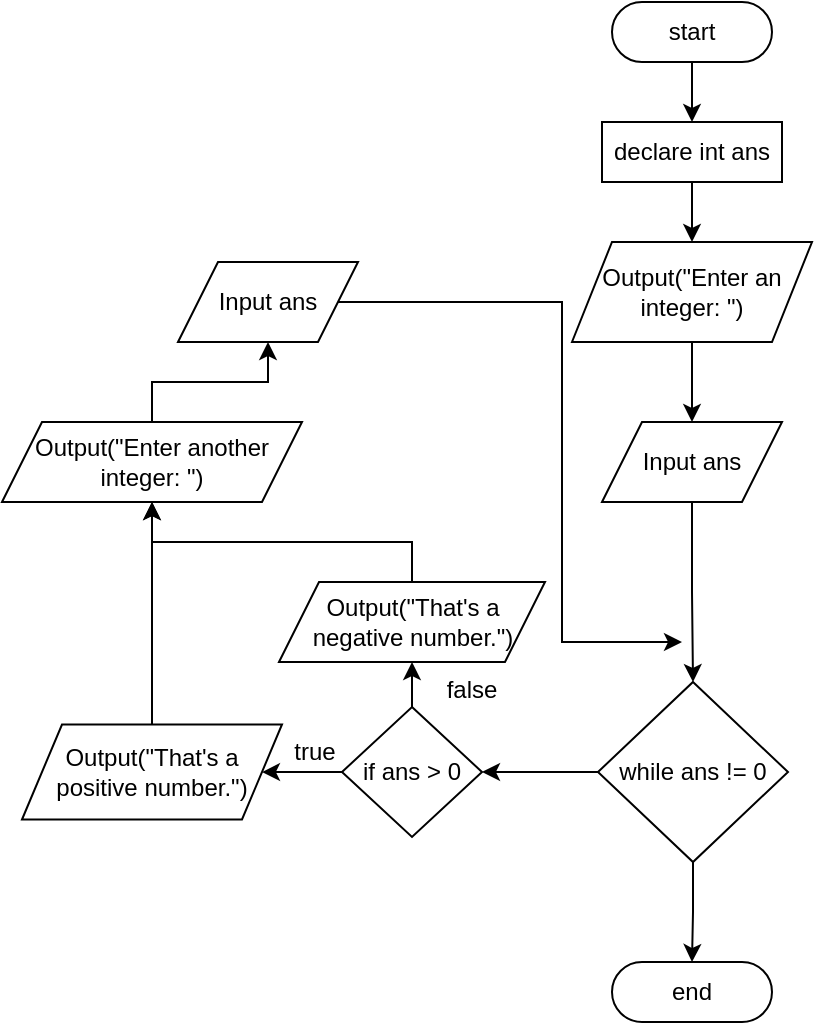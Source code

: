 <mxfile version="28.2.5">
  <diagram name="Page-1" id="PimbAe00bwnnPsknt1ur">
    <mxGraphModel dx="706" dy="746" grid="1" gridSize="10" guides="1" tooltips="1" connect="1" arrows="1" fold="1" page="1" pageScale="1" pageWidth="850" pageHeight="1100" math="0" shadow="0">
      <root>
        <mxCell id="0" />
        <mxCell id="1" parent="0" />
        <mxCell id="Q-m_CK_AbIpqtnuIQysX-2" value="" style="edgeStyle=orthogonalEdgeStyle;rounded=0;orthogonalLoop=1;jettySize=auto;html=1;" edge="1" parent="1" source="5lVzqHItozLWqn3NfXpI-1" target="Q-m_CK_AbIpqtnuIQysX-1">
          <mxGeometry relative="1" as="geometry" />
        </mxCell>
        <mxCell id="5lVzqHItozLWqn3NfXpI-1" value="start" style="html=1;dashed=0;whiteSpace=wrap;shape=mxgraph.dfd.start" parent="1" vertex="1">
          <mxGeometry x="385" y="10" width="80" height="30" as="geometry" />
        </mxCell>
        <mxCell id="5lVzqHItozLWqn3NfXpI-2" value="end" style="html=1;dashed=0;whiteSpace=wrap;shape=mxgraph.dfd.start" parent="1" vertex="1">
          <mxGeometry x="385" y="490" width="80" height="30" as="geometry" />
        </mxCell>
        <mxCell id="Q-m_CK_AbIpqtnuIQysX-4" value="" style="edgeStyle=orthogonalEdgeStyle;rounded=0;orthogonalLoop=1;jettySize=auto;html=1;" edge="1" parent="1" source="Q-m_CK_AbIpqtnuIQysX-1" target="Q-m_CK_AbIpqtnuIQysX-3">
          <mxGeometry relative="1" as="geometry" />
        </mxCell>
        <mxCell id="Q-m_CK_AbIpqtnuIQysX-1" value="declare int ans" style="rounded=0;whiteSpace=wrap;html=1;" vertex="1" parent="1">
          <mxGeometry x="380" y="70" width="90" height="30" as="geometry" />
        </mxCell>
        <mxCell id="Q-m_CK_AbIpqtnuIQysX-6" value="" style="edgeStyle=orthogonalEdgeStyle;rounded=0;orthogonalLoop=1;jettySize=auto;html=1;" edge="1" parent="1" source="Q-m_CK_AbIpqtnuIQysX-3" target="Q-m_CK_AbIpqtnuIQysX-5">
          <mxGeometry relative="1" as="geometry" />
        </mxCell>
        <mxCell id="Q-m_CK_AbIpqtnuIQysX-3" value="Output(&quot;Enter an integer: &quot;)" style="shape=parallelogram;perimeter=parallelogramPerimeter;whiteSpace=wrap;html=1;fixedSize=1;" vertex="1" parent="1">
          <mxGeometry x="365" y="130" width="120" height="50" as="geometry" />
        </mxCell>
        <mxCell id="Q-m_CK_AbIpqtnuIQysX-8" value="" style="edgeStyle=orthogonalEdgeStyle;rounded=0;orthogonalLoop=1;jettySize=auto;html=1;" edge="1" parent="1" source="Q-m_CK_AbIpqtnuIQysX-5" target="Q-m_CK_AbIpqtnuIQysX-7">
          <mxGeometry relative="1" as="geometry" />
        </mxCell>
        <mxCell id="Q-m_CK_AbIpqtnuIQysX-5" value="Input ans" style="shape=parallelogram;perimeter=parallelogramPerimeter;whiteSpace=wrap;html=1;fixedSize=1;" vertex="1" parent="1">
          <mxGeometry x="380" y="220" width="90" height="40" as="geometry" />
        </mxCell>
        <mxCell id="Q-m_CK_AbIpqtnuIQysX-10" value="" style="edgeStyle=orthogonalEdgeStyle;rounded=0;orthogonalLoop=1;jettySize=auto;html=1;" edge="1" parent="1" source="Q-m_CK_AbIpqtnuIQysX-7" target="Q-m_CK_AbIpqtnuIQysX-9">
          <mxGeometry relative="1" as="geometry" />
        </mxCell>
        <mxCell id="Q-m_CK_AbIpqtnuIQysX-7" value="while ans != 0" style="rhombus;whiteSpace=wrap;html=1;" vertex="1" parent="1">
          <mxGeometry x="378" y="350" width="95" height="90" as="geometry" />
        </mxCell>
        <mxCell id="Q-m_CK_AbIpqtnuIQysX-14" value="" style="edgeStyle=orthogonalEdgeStyle;rounded=0;orthogonalLoop=1;jettySize=auto;html=1;" edge="1" parent="1" source="Q-m_CK_AbIpqtnuIQysX-9" target="Q-m_CK_AbIpqtnuIQysX-12">
          <mxGeometry relative="1" as="geometry" />
        </mxCell>
        <mxCell id="Q-m_CK_AbIpqtnuIQysX-18" value="" style="edgeStyle=orthogonalEdgeStyle;rounded=0;orthogonalLoop=1;jettySize=auto;html=1;" edge="1" parent="1" source="Q-m_CK_AbIpqtnuIQysX-9" target="Q-m_CK_AbIpqtnuIQysX-17">
          <mxGeometry relative="1" as="geometry" />
        </mxCell>
        <mxCell id="Q-m_CK_AbIpqtnuIQysX-9" value="if ans &amp;gt; 0" style="rhombus;whiteSpace=wrap;html=1;" vertex="1" parent="1">
          <mxGeometry x="250" y="362.5" width="70" height="65" as="geometry" />
        </mxCell>
        <mxCell id="Q-m_CK_AbIpqtnuIQysX-11" style="edgeStyle=orthogonalEdgeStyle;rounded=0;orthogonalLoop=1;jettySize=auto;html=1;entryX=0.5;entryY=0.5;entryDx=0;entryDy=-15;entryPerimeter=0;" edge="1" parent="1" source="Q-m_CK_AbIpqtnuIQysX-7" target="5lVzqHItozLWqn3NfXpI-2">
          <mxGeometry relative="1" as="geometry" />
        </mxCell>
        <mxCell id="Q-m_CK_AbIpqtnuIQysX-22" value="" style="edgeStyle=orthogonalEdgeStyle;rounded=0;orthogonalLoop=1;jettySize=auto;html=1;" edge="1" parent="1" source="Q-m_CK_AbIpqtnuIQysX-12" target="Q-m_CK_AbIpqtnuIQysX-21">
          <mxGeometry relative="1" as="geometry" />
        </mxCell>
        <mxCell id="Q-m_CK_AbIpqtnuIQysX-12" value="Output(&quot;That&#39;s a positive number.&quot;)" style="shape=parallelogram;perimeter=parallelogramPerimeter;whiteSpace=wrap;html=1;fixedSize=1;" vertex="1" parent="1">
          <mxGeometry x="90" y="371.25" width="130" height="47.5" as="geometry" />
        </mxCell>
        <mxCell id="Q-m_CK_AbIpqtnuIQysX-16" value="true" style="text;html=1;align=center;verticalAlign=middle;whiteSpace=wrap;rounded=0;" vertex="1" parent="1">
          <mxGeometry x="215" y="374" width="43" height="22" as="geometry" />
        </mxCell>
        <mxCell id="Q-m_CK_AbIpqtnuIQysX-23" value="" style="edgeStyle=orthogonalEdgeStyle;rounded=0;orthogonalLoop=1;jettySize=auto;html=1;" edge="1" parent="1" source="Q-m_CK_AbIpqtnuIQysX-17" target="Q-m_CK_AbIpqtnuIQysX-21">
          <mxGeometry relative="1" as="geometry" />
        </mxCell>
        <mxCell id="Q-m_CK_AbIpqtnuIQysX-17" value="Output(&quot;That&#39;s a negative number.&quot;)" style="shape=parallelogram;perimeter=parallelogramPerimeter;whiteSpace=wrap;html=1;fixedSize=1;" vertex="1" parent="1">
          <mxGeometry x="218.5" y="300" width="133" height="40" as="geometry" />
        </mxCell>
        <mxCell id="Q-m_CK_AbIpqtnuIQysX-19" value="false" style="text;html=1;align=center;verticalAlign=middle;whiteSpace=wrap;rounded=0;" vertex="1" parent="1">
          <mxGeometry x="290" y="345.5" width="50" height="17" as="geometry" />
        </mxCell>
        <mxCell id="Q-m_CK_AbIpqtnuIQysX-26" value="" style="edgeStyle=orthogonalEdgeStyle;rounded=0;orthogonalLoop=1;jettySize=auto;html=1;" edge="1" parent="1" source="Q-m_CK_AbIpqtnuIQysX-21" target="Q-m_CK_AbIpqtnuIQysX-25">
          <mxGeometry relative="1" as="geometry" />
        </mxCell>
        <mxCell id="Q-m_CK_AbIpqtnuIQysX-21" value="Output(&quot;Enter another integer: &quot;)" style="shape=parallelogram;perimeter=parallelogramPerimeter;whiteSpace=wrap;html=1;fixedSize=1;" vertex="1" parent="1">
          <mxGeometry x="80" y="220" width="150" height="40" as="geometry" />
        </mxCell>
        <mxCell id="Q-m_CK_AbIpqtnuIQysX-27" style="edgeStyle=orthogonalEdgeStyle;rounded=0;orthogonalLoop=1;jettySize=auto;html=1;" edge="1" parent="1" source="Q-m_CK_AbIpqtnuIQysX-25">
          <mxGeometry relative="1" as="geometry">
            <mxPoint x="420" y="330" as="targetPoint" />
            <Array as="points">
              <mxPoint x="360" y="160" />
              <mxPoint x="360" y="330" />
            </Array>
          </mxGeometry>
        </mxCell>
        <mxCell id="Q-m_CK_AbIpqtnuIQysX-25" value="Input ans" style="shape=parallelogram;perimeter=parallelogramPerimeter;whiteSpace=wrap;html=1;fixedSize=1;" vertex="1" parent="1">
          <mxGeometry x="168" y="140" width="90" height="40" as="geometry" />
        </mxCell>
      </root>
    </mxGraphModel>
  </diagram>
</mxfile>
